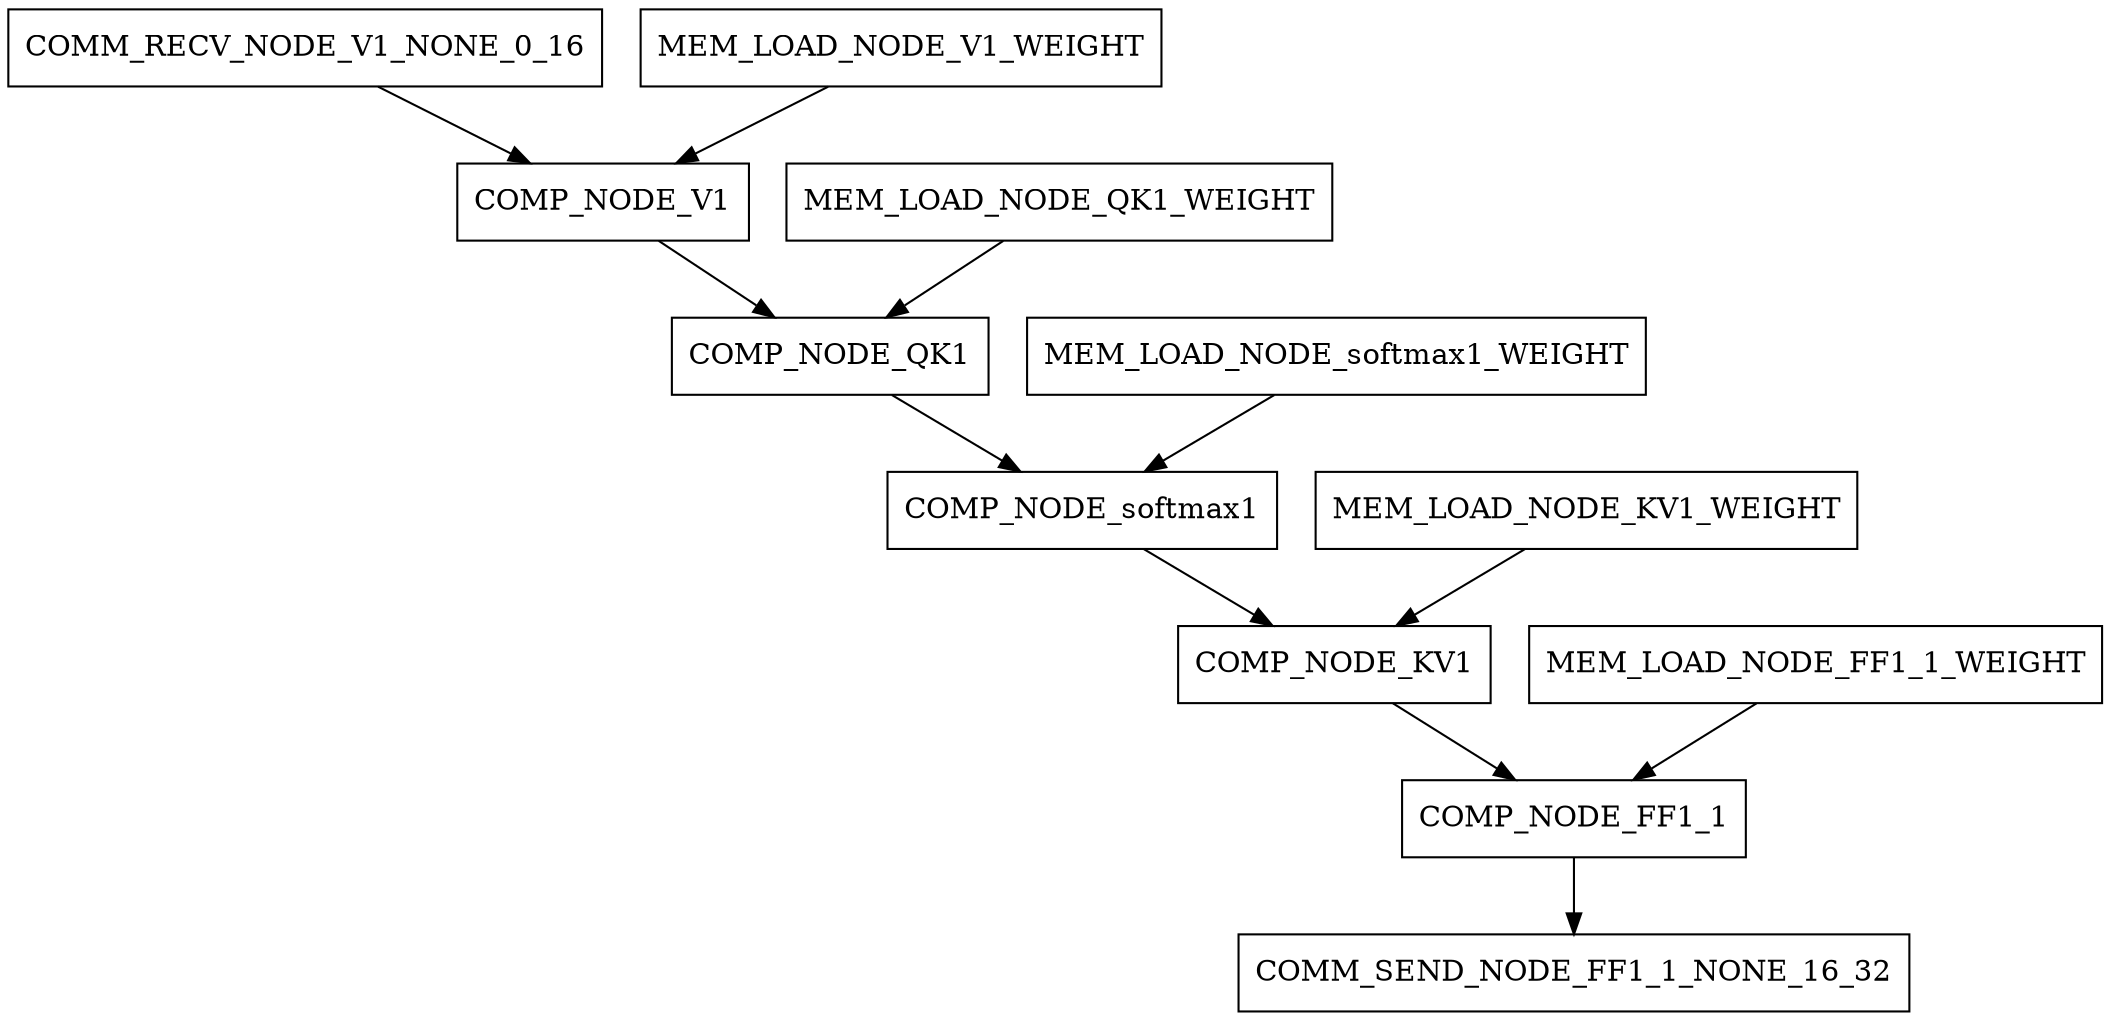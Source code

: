 digraph {
	graph [bb="0,0,1005,475"];
	node [label="\N"];
	192	[height=0.51389,
		id=192,
		label=COMM_RECV_NODE_V1_NONE_0_16,
		pos="142.5,456.5",
		rects="0,438.5,285,474.5",
		shape=record,
		width=3.9583];
	194	[height=0.51389,
		id=194,
		label=COMP_NODE_V1,
		pos="285.5,383.5",
		rects="215.5,365.5,355.5,401.5",
		shape=record,
		width=1.9444];
	192 -> 194	[pos="e,251.03,401.61 176.75,438.49 196.33,428.77 221.08,416.49 242.02,406.09"];
	193	[height=0.51389,
		id=193,
		label=MEM_LOAD_NODE_V1_WEIGHT,
		pos="428.5,456.5",
		rects="303.5,438.5,553.5,474.5",
		shape=record,
		width=3.4722];
	193 -> 194	[pos="e,319.97,401.61 394.25,438.49 374.67,428.77 349.92,416.49 328.98,406.09"];
	196	[height=0.51389,
		id=196,
		label=COMP_NODE_QK1,
		pos="394.5,310.5",
		rects="318.5,292.5,470.5,328.5",
		shape=record,
		width=2.1111];
	194 -> 196	[pos="e,368.23,328.61 311.61,365.49 326.06,356.08 344.21,344.26 359.84,334.07"];
	195	[height=0.51389,
		id=195,
		label=MEM_LOAD_NODE_QK1_WEIGHT,
		pos="504.5,383.5",
		rects="373.5,365.5,635.5,401.5",
		shape=record,
		width=3.6389];
	195 -> 196	[pos="e,421.01,328.61 478.15,365.49 463.57,356.08 445.25,344.26 429.48,334.07"];
	198	[height=0.51389,
		id=198,
		label=COMP_NODE_softmax1,
		pos="515.5,237.5",
		rects="422,219.5,609,255.5",
		shape=record,
		width=2.5972];
	196 -> 198	[pos="e,486.33,255.61 423.48,292.49 439.68,282.99 460.05,271.04 477.51,260.79"];
	197	[height=0.51389,
		id=197,
		label=MEM_LOAD_NODE_softmax1_WEIGHT,
		pos="637.5,310.5",
		rects="489,292.5,786,328.5",
		shape=record,
		width=4.125];
	197 -> 198	[pos="e,544.91,255.61 608.28,292.49 591.95,282.99 571.41,271.04 553.81,260.79"];
	200	[height=0.51389,
		id=200,
		label=COMP_NODE_KV1,
		pos="636.5,164.5",
		rects="561.5,146.5,711.5,182.5",
		shape=record,
		width=2.0833];
	198 -> 200	[pos="e,607.33,182.61 544.48,219.49 560.68,209.99 581.05,198.04 598.51,187.79"];
	199	[height=0.51389,
		id=199,
		label=MEM_LOAD_NODE_KV1_WEIGHT,
		pos="757.5,237.5",
		rects="627.5,219.5,887.5,255.5",
		shape=record,
		width=3.6111];
	199 -> 200	[pos="e,665.67,182.61 728.52,219.49 712.32,209.99 691.95,198.04 674.49,187.79"];
	202	[height=0.51389,
		id=202,
		label=COMP_NODE_FF1_1,
		pos="751.5,91.5",
		rects="669,73.5,834,109.5",
		shape=record,
		width=2.2917];
	200 -> 202	[pos="e,723.78,109.61 664.05,146.49 679.3,137.08 698.45,125.26 714.94,115.07"];
	201	[height=0.51389,
		id=201,
		label=MEM_LOAD_NODE_FF1_1_WEIGHT,
		pos="867.5,164.5",
		rects="730,146.5,1005,182.5",
		shape=record,
		width=3.8194];
	201 -> 202	[pos="e,779.46,109.61 839.72,146.49 824.33,137.08 805.02,125.26 788.38,115.07"];
	203	[height=0.51389,
		id=203,
		label=COMM_SEND_NODE_FF1_1_NONE_16_32,
		pos="751.5,18.5",
		rects="590.5,0.5,912.5,36.5",
		shape=record,
		width=4.4722];
	202 -> 203	[pos="e,751.5,36.529 751.5,73.313 751.5,65.289 751.5,55.547 751.5,46.569"];
}
